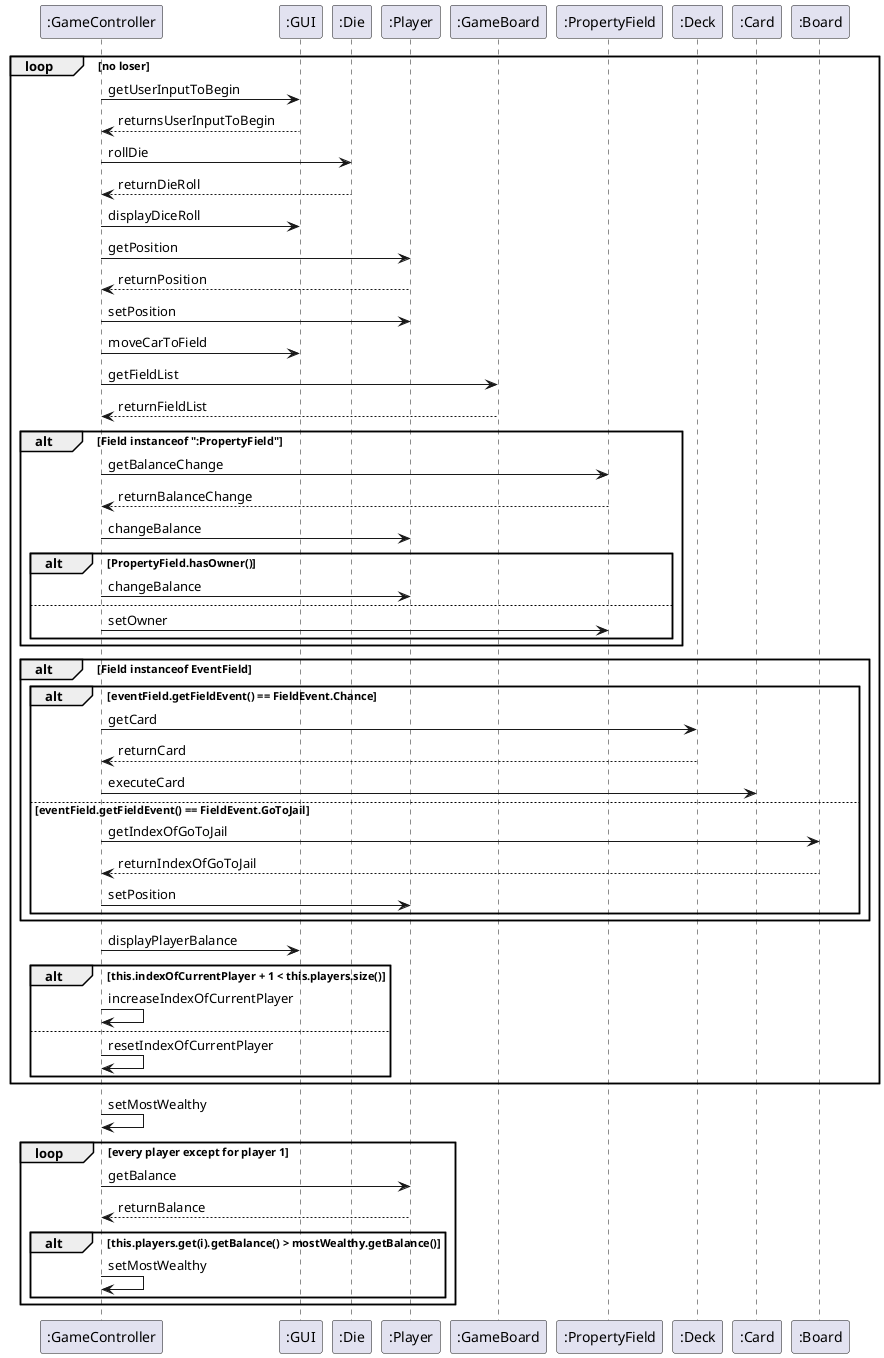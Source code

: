 @startuml
'https://plantuml.com/sequence-diagram

'autonumber
participant ":GameController"
participant ":GUI"
participant ":Die"
participant ":Player"
participant ":GameBoard"
participant ":PropertyField"
participant ":Deck"
participant ":Card"
participant ":Board"

loop no loser

'getUserInputToBegin();
":GameController" -> ":GUI": getUserInputToBegin
":GUI" --> ":GameController": returnsUserInputToBegin

'int[] diceRoll = rollDice();
":GameController" -> ":Die": rollDie
":Die" --> ":GameController": returnDieRoll

'this.gui.displayDieRoll(diceRoll[0], diceRoll[1]);
":GameController" -> ":GUI": displayDiceRoll

'movePlayer();
":GameController" -> ":Player": getPosition
":Player" --> ":GameController": returnPosition
":GameController" -> ":Player": setPosition

'this.gui.moveCarToField(indexOfCurrentPlayer);
":GameController" -> ":GUI": moveCarToField

'evaluateFieldAndExecute();
":GameController" -> ":GameBoard": getFieldList
":GameBoard" --> ":GameController": returnFieldList

alt Field instanceof ":PropertyField"
":GameController" -> ":PropertyField": getBalanceChange
":PropertyField" --> ":GameController": returnBalanceChange
":GameController" -> ":Player": changeBalance
alt PropertyField.hasOwner()
":GameController" -> ":Player": changeBalance
else
":GameController" -> ":PropertyField": setOwner
end
end

alt Field instanceof EventField
alt eventField.getFieldEvent() == FieldEvent.Chance
":GameController" -> ":Deck": getCard
":Deck" --> ":GameController": returnCard
":GameController" -> ":Card": executeCard
else eventField.getFieldEvent() == FieldEvent.GoToJail
":GameController" -> ":Board": getIndexOfGoToJail
":Board" --> ":GameController": returnIndexOfGoToJail
":GameController" -> ":Player": setPosition
end
end

'this.gui.displayPlayerBalance();
":GameController" -> ":GUI": displayPlayerBalance

'setNextPlayer();
alt this.indexOfCurrentPlayer + 1 < this.players.size()
":GameController" -> ":GameController": increaseIndexOfCurrentPlayer
else
":GameController" -> ":GameController": resetIndexOfCurrentPlayer
end

''End of the "no loser" loop
end

'Player winner = getMostWealthy();
":GameController" -> ":GameController": setMostWealthy
loop every player except for player 1
":GameController" -> ":Player": getBalance
":Player" --> ":GameController": returnBalance
alt this.players.get(i).getBalance() > mostWealthy.getBalance()
":GameController" -> ":GameController": setMostWealthy
end
end
@enduml